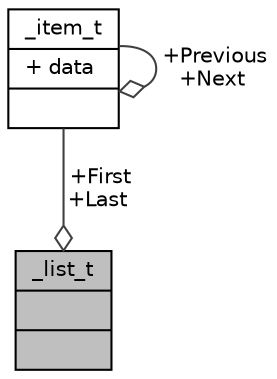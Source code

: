 digraph "_list_t"
{
 // LATEX_PDF_SIZE
  edge [fontname="Helvetica",fontsize="10",labelfontname="Helvetica",labelfontsize="10"];
  node [fontname="Helvetica",fontsize="10",shape=record];
  Node1 [label="{_list_t\n||}",height=0.2,width=0.4,color="black", fillcolor="grey75", style="filled", fontcolor="black",tooltip=" "];
  Node2 -> Node1 [color="grey25",fontsize="10",style="solid",label=" +First\n+Last" ,arrowhead="odiamond",fontname="Helvetica"];
  Node2 [label="{_item_t\n|+ data\l|}",height=0.2,width=0.4,color="black", fillcolor="white", style="filled",URL="$struct__item__t.html",tooltip=" "];
  Node2 -> Node2 [color="grey25",fontsize="10",style="solid",label=" +Previous\n+Next" ,arrowhead="odiamond",fontname="Helvetica"];
}
